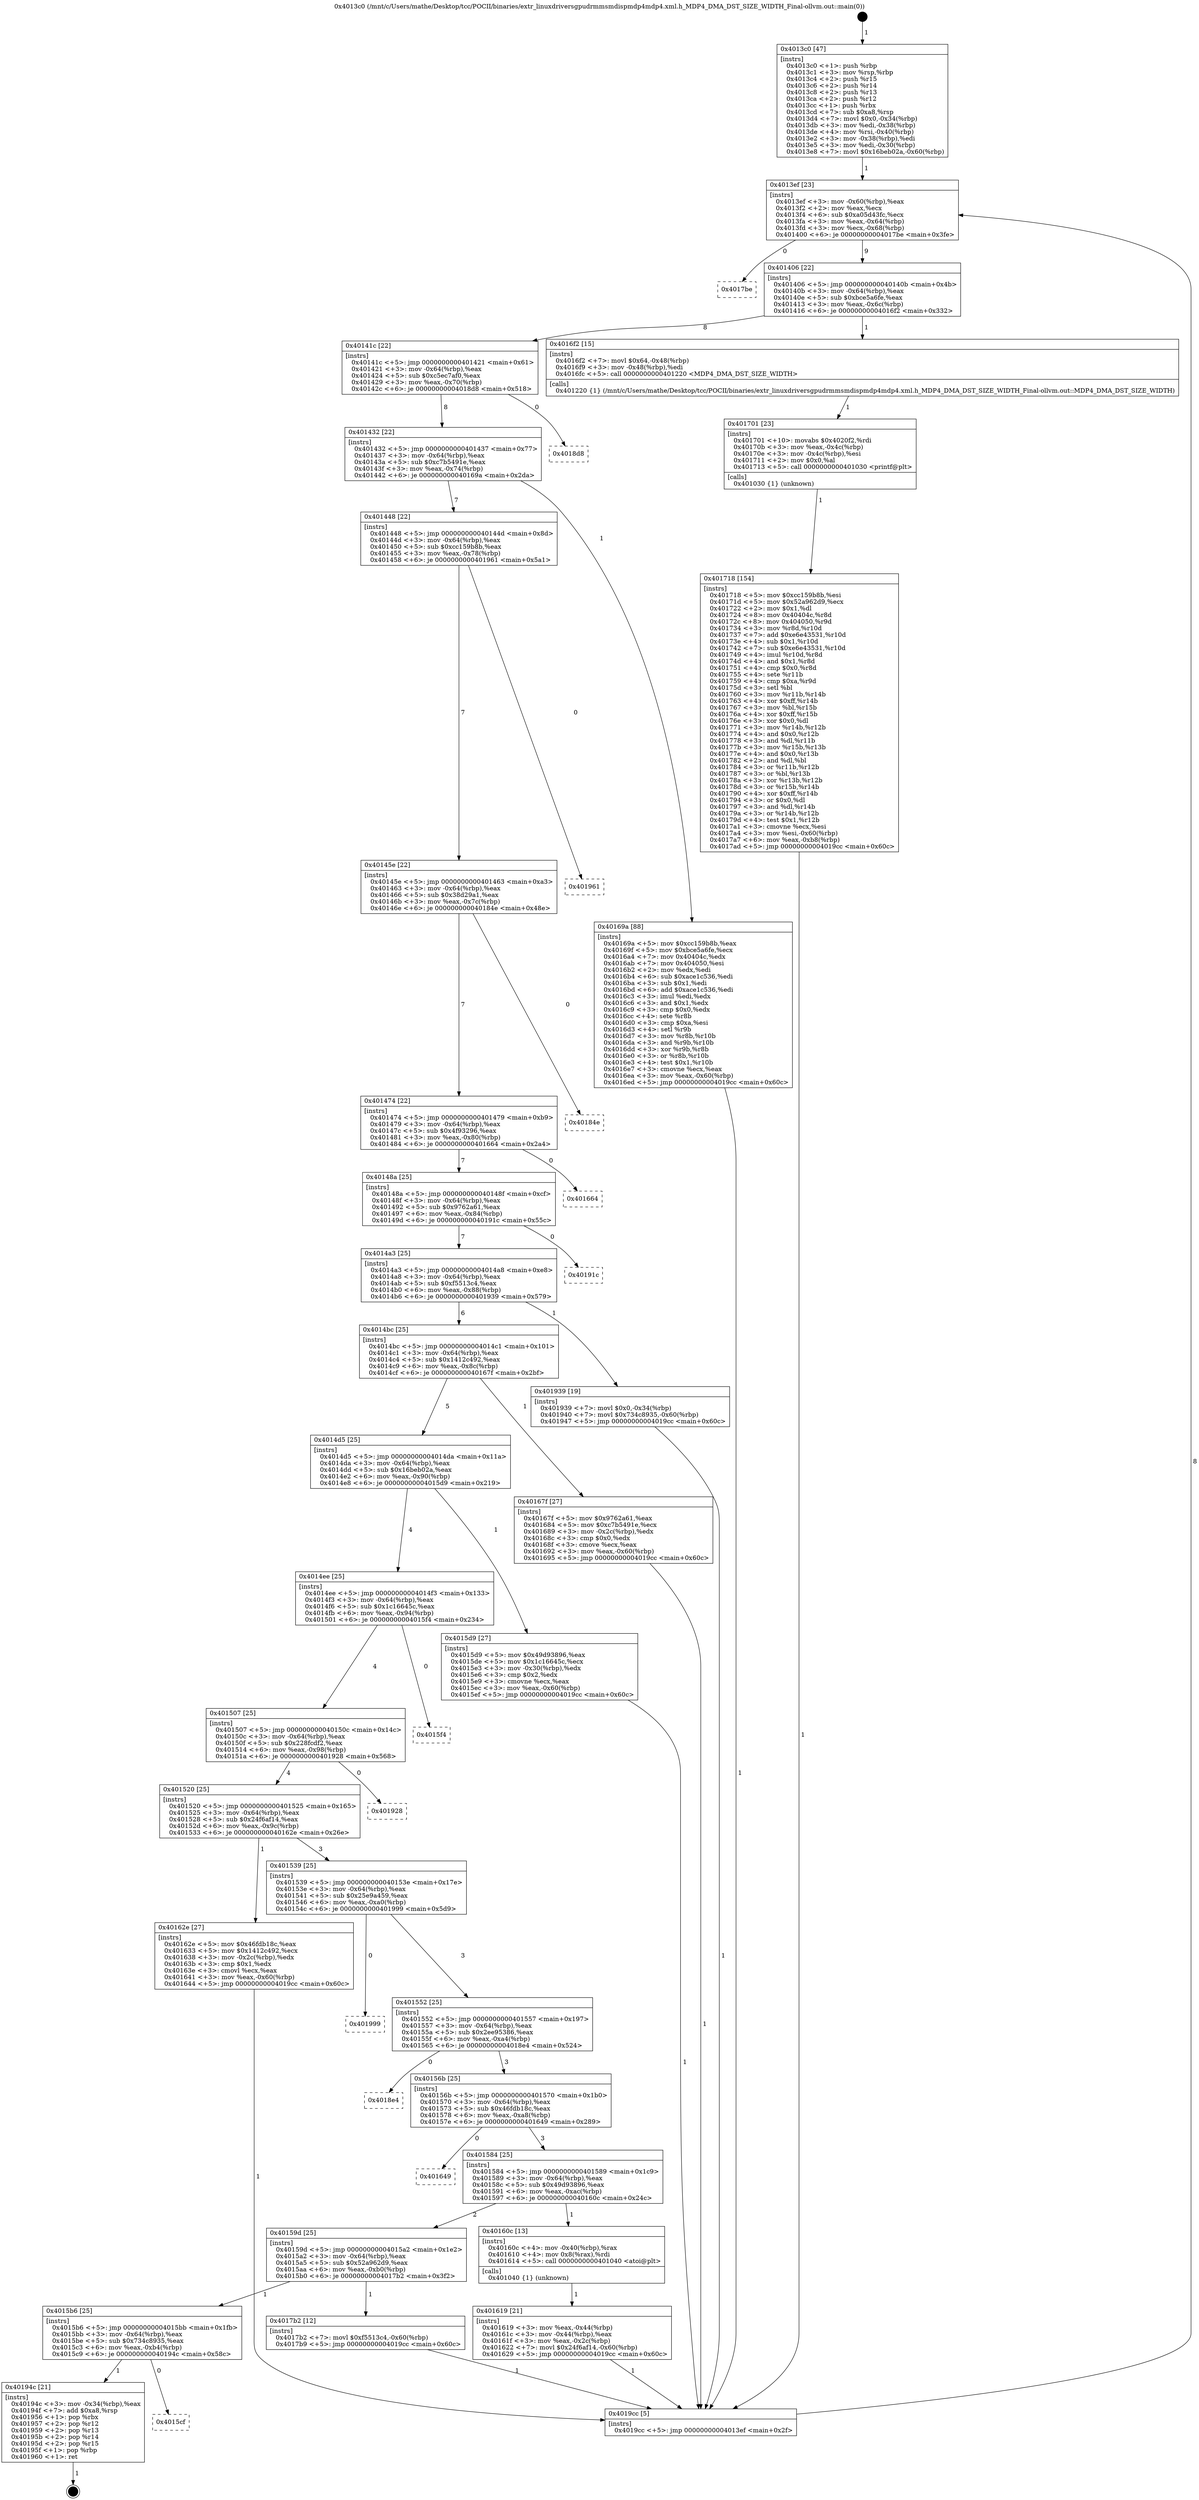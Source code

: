 digraph "0x4013c0" {
  label = "0x4013c0 (/mnt/c/Users/mathe/Desktop/tcc/POCII/binaries/extr_linuxdriversgpudrmmsmdispmdp4mdp4.xml.h_MDP4_DMA_DST_SIZE_WIDTH_Final-ollvm.out::main(0))"
  labelloc = "t"
  node[shape=record]

  Entry [label="",width=0.3,height=0.3,shape=circle,fillcolor=black,style=filled]
  "0x4013ef" [label="{
     0x4013ef [23]\l
     | [instrs]\l
     &nbsp;&nbsp;0x4013ef \<+3\>: mov -0x60(%rbp),%eax\l
     &nbsp;&nbsp;0x4013f2 \<+2\>: mov %eax,%ecx\l
     &nbsp;&nbsp;0x4013f4 \<+6\>: sub $0xa05d43fc,%ecx\l
     &nbsp;&nbsp;0x4013fa \<+3\>: mov %eax,-0x64(%rbp)\l
     &nbsp;&nbsp;0x4013fd \<+3\>: mov %ecx,-0x68(%rbp)\l
     &nbsp;&nbsp;0x401400 \<+6\>: je 00000000004017be \<main+0x3fe\>\l
  }"]
  "0x4017be" [label="{
     0x4017be\l
  }", style=dashed]
  "0x401406" [label="{
     0x401406 [22]\l
     | [instrs]\l
     &nbsp;&nbsp;0x401406 \<+5\>: jmp 000000000040140b \<main+0x4b\>\l
     &nbsp;&nbsp;0x40140b \<+3\>: mov -0x64(%rbp),%eax\l
     &nbsp;&nbsp;0x40140e \<+5\>: sub $0xbce5a6fe,%eax\l
     &nbsp;&nbsp;0x401413 \<+3\>: mov %eax,-0x6c(%rbp)\l
     &nbsp;&nbsp;0x401416 \<+6\>: je 00000000004016f2 \<main+0x332\>\l
  }"]
  Exit [label="",width=0.3,height=0.3,shape=circle,fillcolor=black,style=filled,peripheries=2]
  "0x4016f2" [label="{
     0x4016f2 [15]\l
     | [instrs]\l
     &nbsp;&nbsp;0x4016f2 \<+7\>: movl $0x64,-0x48(%rbp)\l
     &nbsp;&nbsp;0x4016f9 \<+3\>: mov -0x48(%rbp),%edi\l
     &nbsp;&nbsp;0x4016fc \<+5\>: call 0000000000401220 \<MDP4_DMA_DST_SIZE_WIDTH\>\l
     | [calls]\l
     &nbsp;&nbsp;0x401220 \{1\} (/mnt/c/Users/mathe/Desktop/tcc/POCII/binaries/extr_linuxdriversgpudrmmsmdispmdp4mdp4.xml.h_MDP4_DMA_DST_SIZE_WIDTH_Final-ollvm.out::MDP4_DMA_DST_SIZE_WIDTH)\l
  }"]
  "0x40141c" [label="{
     0x40141c [22]\l
     | [instrs]\l
     &nbsp;&nbsp;0x40141c \<+5\>: jmp 0000000000401421 \<main+0x61\>\l
     &nbsp;&nbsp;0x401421 \<+3\>: mov -0x64(%rbp),%eax\l
     &nbsp;&nbsp;0x401424 \<+5\>: sub $0xc5ec7af0,%eax\l
     &nbsp;&nbsp;0x401429 \<+3\>: mov %eax,-0x70(%rbp)\l
     &nbsp;&nbsp;0x40142c \<+6\>: je 00000000004018d8 \<main+0x518\>\l
  }"]
  "0x4015cf" [label="{
     0x4015cf\l
  }", style=dashed]
  "0x4018d8" [label="{
     0x4018d8\l
  }", style=dashed]
  "0x401432" [label="{
     0x401432 [22]\l
     | [instrs]\l
     &nbsp;&nbsp;0x401432 \<+5\>: jmp 0000000000401437 \<main+0x77\>\l
     &nbsp;&nbsp;0x401437 \<+3\>: mov -0x64(%rbp),%eax\l
     &nbsp;&nbsp;0x40143a \<+5\>: sub $0xc7b5491e,%eax\l
     &nbsp;&nbsp;0x40143f \<+3\>: mov %eax,-0x74(%rbp)\l
     &nbsp;&nbsp;0x401442 \<+6\>: je 000000000040169a \<main+0x2da\>\l
  }"]
  "0x40194c" [label="{
     0x40194c [21]\l
     | [instrs]\l
     &nbsp;&nbsp;0x40194c \<+3\>: mov -0x34(%rbp),%eax\l
     &nbsp;&nbsp;0x40194f \<+7\>: add $0xa8,%rsp\l
     &nbsp;&nbsp;0x401956 \<+1\>: pop %rbx\l
     &nbsp;&nbsp;0x401957 \<+2\>: pop %r12\l
     &nbsp;&nbsp;0x401959 \<+2\>: pop %r13\l
     &nbsp;&nbsp;0x40195b \<+2\>: pop %r14\l
     &nbsp;&nbsp;0x40195d \<+2\>: pop %r15\l
     &nbsp;&nbsp;0x40195f \<+1\>: pop %rbp\l
     &nbsp;&nbsp;0x401960 \<+1\>: ret\l
  }"]
  "0x40169a" [label="{
     0x40169a [88]\l
     | [instrs]\l
     &nbsp;&nbsp;0x40169a \<+5\>: mov $0xcc159b8b,%eax\l
     &nbsp;&nbsp;0x40169f \<+5\>: mov $0xbce5a6fe,%ecx\l
     &nbsp;&nbsp;0x4016a4 \<+7\>: mov 0x40404c,%edx\l
     &nbsp;&nbsp;0x4016ab \<+7\>: mov 0x404050,%esi\l
     &nbsp;&nbsp;0x4016b2 \<+2\>: mov %edx,%edi\l
     &nbsp;&nbsp;0x4016b4 \<+6\>: sub $0xace1c536,%edi\l
     &nbsp;&nbsp;0x4016ba \<+3\>: sub $0x1,%edi\l
     &nbsp;&nbsp;0x4016bd \<+6\>: add $0xace1c536,%edi\l
     &nbsp;&nbsp;0x4016c3 \<+3\>: imul %edi,%edx\l
     &nbsp;&nbsp;0x4016c6 \<+3\>: and $0x1,%edx\l
     &nbsp;&nbsp;0x4016c9 \<+3\>: cmp $0x0,%edx\l
     &nbsp;&nbsp;0x4016cc \<+4\>: sete %r8b\l
     &nbsp;&nbsp;0x4016d0 \<+3\>: cmp $0xa,%esi\l
     &nbsp;&nbsp;0x4016d3 \<+4\>: setl %r9b\l
     &nbsp;&nbsp;0x4016d7 \<+3\>: mov %r8b,%r10b\l
     &nbsp;&nbsp;0x4016da \<+3\>: and %r9b,%r10b\l
     &nbsp;&nbsp;0x4016dd \<+3\>: xor %r9b,%r8b\l
     &nbsp;&nbsp;0x4016e0 \<+3\>: or %r8b,%r10b\l
     &nbsp;&nbsp;0x4016e3 \<+4\>: test $0x1,%r10b\l
     &nbsp;&nbsp;0x4016e7 \<+3\>: cmovne %ecx,%eax\l
     &nbsp;&nbsp;0x4016ea \<+3\>: mov %eax,-0x60(%rbp)\l
     &nbsp;&nbsp;0x4016ed \<+5\>: jmp 00000000004019cc \<main+0x60c\>\l
  }"]
  "0x401448" [label="{
     0x401448 [22]\l
     | [instrs]\l
     &nbsp;&nbsp;0x401448 \<+5\>: jmp 000000000040144d \<main+0x8d\>\l
     &nbsp;&nbsp;0x40144d \<+3\>: mov -0x64(%rbp),%eax\l
     &nbsp;&nbsp;0x401450 \<+5\>: sub $0xcc159b8b,%eax\l
     &nbsp;&nbsp;0x401455 \<+3\>: mov %eax,-0x78(%rbp)\l
     &nbsp;&nbsp;0x401458 \<+6\>: je 0000000000401961 \<main+0x5a1\>\l
  }"]
  "0x4015b6" [label="{
     0x4015b6 [25]\l
     | [instrs]\l
     &nbsp;&nbsp;0x4015b6 \<+5\>: jmp 00000000004015bb \<main+0x1fb\>\l
     &nbsp;&nbsp;0x4015bb \<+3\>: mov -0x64(%rbp),%eax\l
     &nbsp;&nbsp;0x4015be \<+5\>: sub $0x734c8935,%eax\l
     &nbsp;&nbsp;0x4015c3 \<+6\>: mov %eax,-0xb4(%rbp)\l
     &nbsp;&nbsp;0x4015c9 \<+6\>: je 000000000040194c \<main+0x58c\>\l
  }"]
  "0x401961" [label="{
     0x401961\l
  }", style=dashed]
  "0x40145e" [label="{
     0x40145e [22]\l
     | [instrs]\l
     &nbsp;&nbsp;0x40145e \<+5\>: jmp 0000000000401463 \<main+0xa3\>\l
     &nbsp;&nbsp;0x401463 \<+3\>: mov -0x64(%rbp),%eax\l
     &nbsp;&nbsp;0x401466 \<+5\>: sub $0x38d29a1,%eax\l
     &nbsp;&nbsp;0x40146b \<+3\>: mov %eax,-0x7c(%rbp)\l
     &nbsp;&nbsp;0x40146e \<+6\>: je 000000000040184e \<main+0x48e\>\l
  }"]
  "0x4017b2" [label="{
     0x4017b2 [12]\l
     | [instrs]\l
     &nbsp;&nbsp;0x4017b2 \<+7\>: movl $0xf5513c4,-0x60(%rbp)\l
     &nbsp;&nbsp;0x4017b9 \<+5\>: jmp 00000000004019cc \<main+0x60c\>\l
  }"]
  "0x40184e" [label="{
     0x40184e\l
  }", style=dashed]
  "0x401474" [label="{
     0x401474 [22]\l
     | [instrs]\l
     &nbsp;&nbsp;0x401474 \<+5\>: jmp 0000000000401479 \<main+0xb9\>\l
     &nbsp;&nbsp;0x401479 \<+3\>: mov -0x64(%rbp),%eax\l
     &nbsp;&nbsp;0x40147c \<+5\>: sub $0x4f93296,%eax\l
     &nbsp;&nbsp;0x401481 \<+3\>: mov %eax,-0x80(%rbp)\l
     &nbsp;&nbsp;0x401484 \<+6\>: je 0000000000401664 \<main+0x2a4\>\l
  }"]
  "0x401718" [label="{
     0x401718 [154]\l
     | [instrs]\l
     &nbsp;&nbsp;0x401718 \<+5\>: mov $0xcc159b8b,%esi\l
     &nbsp;&nbsp;0x40171d \<+5\>: mov $0x52a962d9,%ecx\l
     &nbsp;&nbsp;0x401722 \<+2\>: mov $0x1,%dl\l
     &nbsp;&nbsp;0x401724 \<+8\>: mov 0x40404c,%r8d\l
     &nbsp;&nbsp;0x40172c \<+8\>: mov 0x404050,%r9d\l
     &nbsp;&nbsp;0x401734 \<+3\>: mov %r8d,%r10d\l
     &nbsp;&nbsp;0x401737 \<+7\>: add $0xe6e43531,%r10d\l
     &nbsp;&nbsp;0x40173e \<+4\>: sub $0x1,%r10d\l
     &nbsp;&nbsp;0x401742 \<+7\>: sub $0xe6e43531,%r10d\l
     &nbsp;&nbsp;0x401749 \<+4\>: imul %r10d,%r8d\l
     &nbsp;&nbsp;0x40174d \<+4\>: and $0x1,%r8d\l
     &nbsp;&nbsp;0x401751 \<+4\>: cmp $0x0,%r8d\l
     &nbsp;&nbsp;0x401755 \<+4\>: sete %r11b\l
     &nbsp;&nbsp;0x401759 \<+4\>: cmp $0xa,%r9d\l
     &nbsp;&nbsp;0x40175d \<+3\>: setl %bl\l
     &nbsp;&nbsp;0x401760 \<+3\>: mov %r11b,%r14b\l
     &nbsp;&nbsp;0x401763 \<+4\>: xor $0xff,%r14b\l
     &nbsp;&nbsp;0x401767 \<+3\>: mov %bl,%r15b\l
     &nbsp;&nbsp;0x40176a \<+4\>: xor $0xff,%r15b\l
     &nbsp;&nbsp;0x40176e \<+3\>: xor $0x0,%dl\l
     &nbsp;&nbsp;0x401771 \<+3\>: mov %r14b,%r12b\l
     &nbsp;&nbsp;0x401774 \<+4\>: and $0x0,%r12b\l
     &nbsp;&nbsp;0x401778 \<+3\>: and %dl,%r11b\l
     &nbsp;&nbsp;0x40177b \<+3\>: mov %r15b,%r13b\l
     &nbsp;&nbsp;0x40177e \<+4\>: and $0x0,%r13b\l
     &nbsp;&nbsp;0x401782 \<+2\>: and %dl,%bl\l
     &nbsp;&nbsp;0x401784 \<+3\>: or %r11b,%r12b\l
     &nbsp;&nbsp;0x401787 \<+3\>: or %bl,%r13b\l
     &nbsp;&nbsp;0x40178a \<+3\>: xor %r13b,%r12b\l
     &nbsp;&nbsp;0x40178d \<+3\>: or %r15b,%r14b\l
     &nbsp;&nbsp;0x401790 \<+4\>: xor $0xff,%r14b\l
     &nbsp;&nbsp;0x401794 \<+3\>: or $0x0,%dl\l
     &nbsp;&nbsp;0x401797 \<+3\>: and %dl,%r14b\l
     &nbsp;&nbsp;0x40179a \<+3\>: or %r14b,%r12b\l
     &nbsp;&nbsp;0x40179d \<+4\>: test $0x1,%r12b\l
     &nbsp;&nbsp;0x4017a1 \<+3\>: cmovne %ecx,%esi\l
     &nbsp;&nbsp;0x4017a4 \<+3\>: mov %esi,-0x60(%rbp)\l
     &nbsp;&nbsp;0x4017a7 \<+6\>: mov %eax,-0xb8(%rbp)\l
     &nbsp;&nbsp;0x4017ad \<+5\>: jmp 00000000004019cc \<main+0x60c\>\l
  }"]
  "0x401664" [label="{
     0x401664\l
  }", style=dashed]
  "0x40148a" [label="{
     0x40148a [25]\l
     | [instrs]\l
     &nbsp;&nbsp;0x40148a \<+5\>: jmp 000000000040148f \<main+0xcf\>\l
     &nbsp;&nbsp;0x40148f \<+3\>: mov -0x64(%rbp),%eax\l
     &nbsp;&nbsp;0x401492 \<+5\>: sub $0x9762a61,%eax\l
     &nbsp;&nbsp;0x401497 \<+6\>: mov %eax,-0x84(%rbp)\l
     &nbsp;&nbsp;0x40149d \<+6\>: je 000000000040191c \<main+0x55c\>\l
  }"]
  "0x401701" [label="{
     0x401701 [23]\l
     | [instrs]\l
     &nbsp;&nbsp;0x401701 \<+10\>: movabs $0x4020f2,%rdi\l
     &nbsp;&nbsp;0x40170b \<+3\>: mov %eax,-0x4c(%rbp)\l
     &nbsp;&nbsp;0x40170e \<+3\>: mov -0x4c(%rbp),%esi\l
     &nbsp;&nbsp;0x401711 \<+2\>: mov $0x0,%al\l
     &nbsp;&nbsp;0x401713 \<+5\>: call 0000000000401030 \<printf@plt\>\l
     | [calls]\l
     &nbsp;&nbsp;0x401030 \{1\} (unknown)\l
  }"]
  "0x40191c" [label="{
     0x40191c\l
  }", style=dashed]
  "0x4014a3" [label="{
     0x4014a3 [25]\l
     | [instrs]\l
     &nbsp;&nbsp;0x4014a3 \<+5\>: jmp 00000000004014a8 \<main+0xe8\>\l
     &nbsp;&nbsp;0x4014a8 \<+3\>: mov -0x64(%rbp),%eax\l
     &nbsp;&nbsp;0x4014ab \<+5\>: sub $0xf5513c4,%eax\l
     &nbsp;&nbsp;0x4014b0 \<+6\>: mov %eax,-0x88(%rbp)\l
     &nbsp;&nbsp;0x4014b6 \<+6\>: je 0000000000401939 \<main+0x579\>\l
  }"]
  "0x401619" [label="{
     0x401619 [21]\l
     | [instrs]\l
     &nbsp;&nbsp;0x401619 \<+3\>: mov %eax,-0x44(%rbp)\l
     &nbsp;&nbsp;0x40161c \<+3\>: mov -0x44(%rbp),%eax\l
     &nbsp;&nbsp;0x40161f \<+3\>: mov %eax,-0x2c(%rbp)\l
     &nbsp;&nbsp;0x401622 \<+7\>: movl $0x24f6af14,-0x60(%rbp)\l
     &nbsp;&nbsp;0x401629 \<+5\>: jmp 00000000004019cc \<main+0x60c\>\l
  }"]
  "0x401939" [label="{
     0x401939 [19]\l
     | [instrs]\l
     &nbsp;&nbsp;0x401939 \<+7\>: movl $0x0,-0x34(%rbp)\l
     &nbsp;&nbsp;0x401940 \<+7\>: movl $0x734c8935,-0x60(%rbp)\l
     &nbsp;&nbsp;0x401947 \<+5\>: jmp 00000000004019cc \<main+0x60c\>\l
  }"]
  "0x4014bc" [label="{
     0x4014bc [25]\l
     | [instrs]\l
     &nbsp;&nbsp;0x4014bc \<+5\>: jmp 00000000004014c1 \<main+0x101\>\l
     &nbsp;&nbsp;0x4014c1 \<+3\>: mov -0x64(%rbp),%eax\l
     &nbsp;&nbsp;0x4014c4 \<+5\>: sub $0x1412c492,%eax\l
     &nbsp;&nbsp;0x4014c9 \<+6\>: mov %eax,-0x8c(%rbp)\l
     &nbsp;&nbsp;0x4014cf \<+6\>: je 000000000040167f \<main+0x2bf\>\l
  }"]
  "0x40159d" [label="{
     0x40159d [25]\l
     | [instrs]\l
     &nbsp;&nbsp;0x40159d \<+5\>: jmp 00000000004015a2 \<main+0x1e2\>\l
     &nbsp;&nbsp;0x4015a2 \<+3\>: mov -0x64(%rbp),%eax\l
     &nbsp;&nbsp;0x4015a5 \<+5\>: sub $0x52a962d9,%eax\l
     &nbsp;&nbsp;0x4015aa \<+6\>: mov %eax,-0xb0(%rbp)\l
     &nbsp;&nbsp;0x4015b0 \<+6\>: je 00000000004017b2 \<main+0x3f2\>\l
  }"]
  "0x40167f" [label="{
     0x40167f [27]\l
     | [instrs]\l
     &nbsp;&nbsp;0x40167f \<+5\>: mov $0x9762a61,%eax\l
     &nbsp;&nbsp;0x401684 \<+5\>: mov $0xc7b5491e,%ecx\l
     &nbsp;&nbsp;0x401689 \<+3\>: mov -0x2c(%rbp),%edx\l
     &nbsp;&nbsp;0x40168c \<+3\>: cmp $0x0,%edx\l
     &nbsp;&nbsp;0x40168f \<+3\>: cmove %ecx,%eax\l
     &nbsp;&nbsp;0x401692 \<+3\>: mov %eax,-0x60(%rbp)\l
     &nbsp;&nbsp;0x401695 \<+5\>: jmp 00000000004019cc \<main+0x60c\>\l
  }"]
  "0x4014d5" [label="{
     0x4014d5 [25]\l
     | [instrs]\l
     &nbsp;&nbsp;0x4014d5 \<+5\>: jmp 00000000004014da \<main+0x11a\>\l
     &nbsp;&nbsp;0x4014da \<+3\>: mov -0x64(%rbp),%eax\l
     &nbsp;&nbsp;0x4014dd \<+5\>: sub $0x16beb02a,%eax\l
     &nbsp;&nbsp;0x4014e2 \<+6\>: mov %eax,-0x90(%rbp)\l
     &nbsp;&nbsp;0x4014e8 \<+6\>: je 00000000004015d9 \<main+0x219\>\l
  }"]
  "0x40160c" [label="{
     0x40160c [13]\l
     | [instrs]\l
     &nbsp;&nbsp;0x40160c \<+4\>: mov -0x40(%rbp),%rax\l
     &nbsp;&nbsp;0x401610 \<+4\>: mov 0x8(%rax),%rdi\l
     &nbsp;&nbsp;0x401614 \<+5\>: call 0000000000401040 \<atoi@plt\>\l
     | [calls]\l
     &nbsp;&nbsp;0x401040 \{1\} (unknown)\l
  }"]
  "0x4015d9" [label="{
     0x4015d9 [27]\l
     | [instrs]\l
     &nbsp;&nbsp;0x4015d9 \<+5\>: mov $0x49d93896,%eax\l
     &nbsp;&nbsp;0x4015de \<+5\>: mov $0x1c16645c,%ecx\l
     &nbsp;&nbsp;0x4015e3 \<+3\>: mov -0x30(%rbp),%edx\l
     &nbsp;&nbsp;0x4015e6 \<+3\>: cmp $0x2,%edx\l
     &nbsp;&nbsp;0x4015e9 \<+3\>: cmovne %ecx,%eax\l
     &nbsp;&nbsp;0x4015ec \<+3\>: mov %eax,-0x60(%rbp)\l
     &nbsp;&nbsp;0x4015ef \<+5\>: jmp 00000000004019cc \<main+0x60c\>\l
  }"]
  "0x4014ee" [label="{
     0x4014ee [25]\l
     | [instrs]\l
     &nbsp;&nbsp;0x4014ee \<+5\>: jmp 00000000004014f3 \<main+0x133\>\l
     &nbsp;&nbsp;0x4014f3 \<+3\>: mov -0x64(%rbp),%eax\l
     &nbsp;&nbsp;0x4014f6 \<+5\>: sub $0x1c16645c,%eax\l
     &nbsp;&nbsp;0x4014fb \<+6\>: mov %eax,-0x94(%rbp)\l
     &nbsp;&nbsp;0x401501 \<+6\>: je 00000000004015f4 \<main+0x234\>\l
  }"]
  "0x4019cc" [label="{
     0x4019cc [5]\l
     | [instrs]\l
     &nbsp;&nbsp;0x4019cc \<+5\>: jmp 00000000004013ef \<main+0x2f\>\l
  }"]
  "0x4013c0" [label="{
     0x4013c0 [47]\l
     | [instrs]\l
     &nbsp;&nbsp;0x4013c0 \<+1\>: push %rbp\l
     &nbsp;&nbsp;0x4013c1 \<+3\>: mov %rsp,%rbp\l
     &nbsp;&nbsp;0x4013c4 \<+2\>: push %r15\l
     &nbsp;&nbsp;0x4013c6 \<+2\>: push %r14\l
     &nbsp;&nbsp;0x4013c8 \<+2\>: push %r13\l
     &nbsp;&nbsp;0x4013ca \<+2\>: push %r12\l
     &nbsp;&nbsp;0x4013cc \<+1\>: push %rbx\l
     &nbsp;&nbsp;0x4013cd \<+7\>: sub $0xa8,%rsp\l
     &nbsp;&nbsp;0x4013d4 \<+7\>: movl $0x0,-0x34(%rbp)\l
     &nbsp;&nbsp;0x4013db \<+3\>: mov %edi,-0x38(%rbp)\l
     &nbsp;&nbsp;0x4013de \<+4\>: mov %rsi,-0x40(%rbp)\l
     &nbsp;&nbsp;0x4013e2 \<+3\>: mov -0x38(%rbp),%edi\l
     &nbsp;&nbsp;0x4013e5 \<+3\>: mov %edi,-0x30(%rbp)\l
     &nbsp;&nbsp;0x4013e8 \<+7\>: movl $0x16beb02a,-0x60(%rbp)\l
  }"]
  "0x401584" [label="{
     0x401584 [25]\l
     | [instrs]\l
     &nbsp;&nbsp;0x401584 \<+5\>: jmp 0000000000401589 \<main+0x1c9\>\l
     &nbsp;&nbsp;0x401589 \<+3\>: mov -0x64(%rbp),%eax\l
     &nbsp;&nbsp;0x40158c \<+5\>: sub $0x49d93896,%eax\l
     &nbsp;&nbsp;0x401591 \<+6\>: mov %eax,-0xac(%rbp)\l
     &nbsp;&nbsp;0x401597 \<+6\>: je 000000000040160c \<main+0x24c\>\l
  }"]
  "0x4015f4" [label="{
     0x4015f4\l
  }", style=dashed]
  "0x401507" [label="{
     0x401507 [25]\l
     | [instrs]\l
     &nbsp;&nbsp;0x401507 \<+5\>: jmp 000000000040150c \<main+0x14c\>\l
     &nbsp;&nbsp;0x40150c \<+3\>: mov -0x64(%rbp),%eax\l
     &nbsp;&nbsp;0x40150f \<+5\>: sub $0x228fcdf2,%eax\l
     &nbsp;&nbsp;0x401514 \<+6\>: mov %eax,-0x98(%rbp)\l
     &nbsp;&nbsp;0x40151a \<+6\>: je 0000000000401928 \<main+0x568\>\l
  }"]
  "0x401649" [label="{
     0x401649\l
  }", style=dashed]
  "0x401928" [label="{
     0x401928\l
  }", style=dashed]
  "0x401520" [label="{
     0x401520 [25]\l
     | [instrs]\l
     &nbsp;&nbsp;0x401520 \<+5\>: jmp 0000000000401525 \<main+0x165\>\l
     &nbsp;&nbsp;0x401525 \<+3\>: mov -0x64(%rbp),%eax\l
     &nbsp;&nbsp;0x401528 \<+5\>: sub $0x24f6af14,%eax\l
     &nbsp;&nbsp;0x40152d \<+6\>: mov %eax,-0x9c(%rbp)\l
     &nbsp;&nbsp;0x401533 \<+6\>: je 000000000040162e \<main+0x26e\>\l
  }"]
  "0x40156b" [label="{
     0x40156b [25]\l
     | [instrs]\l
     &nbsp;&nbsp;0x40156b \<+5\>: jmp 0000000000401570 \<main+0x1b0\>\l
     &nbsp;&nbsp;0x401570 \<+3\>: mov -0x64(%rbp),%eax\l
     &nbsp;&nbsp;0x401573 \<+5\>: sub $0x46fdb18c,%eax\l
     &nbsp;&nbsp;0x401578 \<+6\>: mov %eax,-0xa8(%rbp)\l
     &nbsp;&nbsp;0x40157e \<+6\>: je 0000000000401649 \<main+0x289\>\l
  }"]
  "0x40162e" [label="{
     0x40162e [27]\l
     | [instrs]\l
     &nbsp;&nbsp;0x40162e \<+5\>: mov $0x46fdb18c,%eax\l
     &nbsp;&nbsp;0x401633 \<+5\>: mov $0x1412c492,%ecx\l
     &nbsp;&nbsp;0x401638 \<+3\>: mov -0x2c(%rbp),%edx\l
     &nbsp;&nbsp;0x40163b \<+3\>: cmp $0x1,%edx\l
     &nbsp;&nbsp;0x40163e \<+3\>: cmovl %ecx,%eax\l
     &nbsp;&nbsp;0x401641 \<+3\>: mov %eax,-0x60(%rbp)\l
     &nbsp;&nbsp;0x401644 \<+5\>: jmp 00000000004019cc \<main+0x60c\>\l
  }"]
  "0x401539" [label="{
     0x401539 [25]\l
     | [instrs]\l
     &nbsp;&nbsp;0x401539 \<+5\>: jmp 000000000040153e \<main+0x17e\>\l
     &nbsp;&nbsp;0x40153e \<+3\>: mov -0x64(%rbp),%eax\l
     &nbsp;&nbsp;0x401541 \<+5\>: sub $0x25e9a459,%eax\l
     &nbsp;&nbsp;0x401546 \<+6\>: mov %eax,-0xa0(%rbp)\l
     &nbsp;&nbsp;0x40154c \<+6\>: je 0000000000401999 \<main+0x5d9\>\l
  }"]
  "0x4018e4" [label="{
     0x4018e4\l
  }", style=dashed]
  "0x401999" [label="{
     0x401999\l
  }", style=dashed]
  "0x401552" [label="{
     0x401552 [25]\l
     | [instrs]\l
     &nbsp;&nbsp;0x401552 \<+5\>: jmp 0000000000401557 \<main+0x197\>\l
     &nbsp;&nbsp;0x401557 \<+3\>: mov -0x64(%rbp),%eax\l
     &nbsp;&nbsp;0x40155a \<+5\>: sub $0x2ee95386,%eax\l
     &nbsp;&nbsp;0x40155f \<+6\>: mov %eax,-0xa4(%rbp)\l
     &nbsp;&nbsp;0x401565 \<+6\>: je 00000000004018e4 \<main+0x524\>\l
  }"]
  Entry -> "0x4013c0" [label=" 1"]
  "0x4013ef" -> "0x4017be" [label=" 0"]
  "0x4013ef" -> "0x401406" [label=" 9"]
  "0x40194c" -> Exit [label=" 1"]
  "0x401406" -> "0x4016f2" [label=" 1"]
  "0x401406" -> "0x40141c" [label=" 8"]
  "0x4015b6" -> "0x4015cf" [label=" 0"]
  "0x40141c" -> "0x4018d8" [label=" 0"]
  "0x40141c" -> "0x401432" [label=" 8"]
  "0x4015b6" -> "0x40194c" [label=" 1"]
  "0x401432" -> "0x40169a" [label=" 1"]
  "0x401432" -> "0x401448" [label=" 7"]
  "0x401939" -> "0x4019cc" [label=" 1"]
  "0x401448" -> "0x401961" [label=" 0"]
  "0x401448" -> "0x40145e" [label=" 7"]
  "0x4017b2" -> "0x4019cc" [label=" 1"]
  "0x40145e" -> "0x40184e" [label=" 0"]
  "0x40145e" -> "0x401474" [label=" 7"]
  "0x40159d" -> "0x4015b6" [label=" 1"]
  "0x401474" -> "0x401664" [label=" 0"]
  "0x401474" -> "0x40148a" [label=" 7"]
  "0x40159d" -> "0x4017b2" [label=" 1"]
  "0x40148a" -> "0x40191c" [label=" 0"]
  "0x40148a" -> "0x4014a3" [label=" 7"]
  "0x401718" -> "0x4019cc" [label=" 1"]
  "0x4014a3" -> "0x401939" [label=" 1"]
  "0x4014a3" -> "0x4014bc" [label=" 6"]
  "0x401701" -> "0x401718" [label=" 1"]
  "0x4014bc" -> "0x40167f" [label=" 1"]
  "0x4014bc" -> "0x4014d5" [label=" 5"]
  "0x4016f2" -> "0x401701" [label=" 1"]
  "0x4014d5" -> "0x4015d9" [label=" 1"]
  "0x4014d5" -> "0x4014ee" [label=" 4"]
  "0x4015d9" -> "0x4019cc" [label=" 1"]
  "0x4013c0" -> "0x4013ef" [label=" 1"]
  "0x4019cc" -> "0x4013ef" [label=" 8"]
  "0x40169a" -> "0x4019cc" [label=" 1"]
  "0x4014ee" -> "0x4015f4" [label=" 0"]
  "0x4014ee" -> "0x401507" [label=" 4"]
  "0x40162e" -> "0x4019cc" [label=" 1"]
  "0x401507" -> "0x401928" [label=" 0"]
  "0x401507" -> "0x401520" [label=" 4"]
  "0x401619" -> "0x4019cc" [label=" 1"]
  "0x401520" -> "0x40162e" [label=" 1"]
  "0x401520" -> "0x401539" [label=" 3"]
  "0x401584" -> "0x40159d" [label=" 2"]
  "0x401539" -> "0x401999" [label=" 0"]
  "0x401539" -> "0x401552" [label=" 3"]
  "0x401584" -> "0x40160c" [label=" 1"]
  "0x401552" -> "0x4018e4" [label=" 0"]
  "0x401552" -> "0x40156b" [label=" 3"]
  "0x40160c" -> "0x401619" [label=" 1"]
  "0x40156b" -> "0x401649" [label=" 0"]
  "0x40156b" -> "0x401584" [label=" 3"]
  "0x40167f" -> "0x4019cc" [label=" 1"]
}
